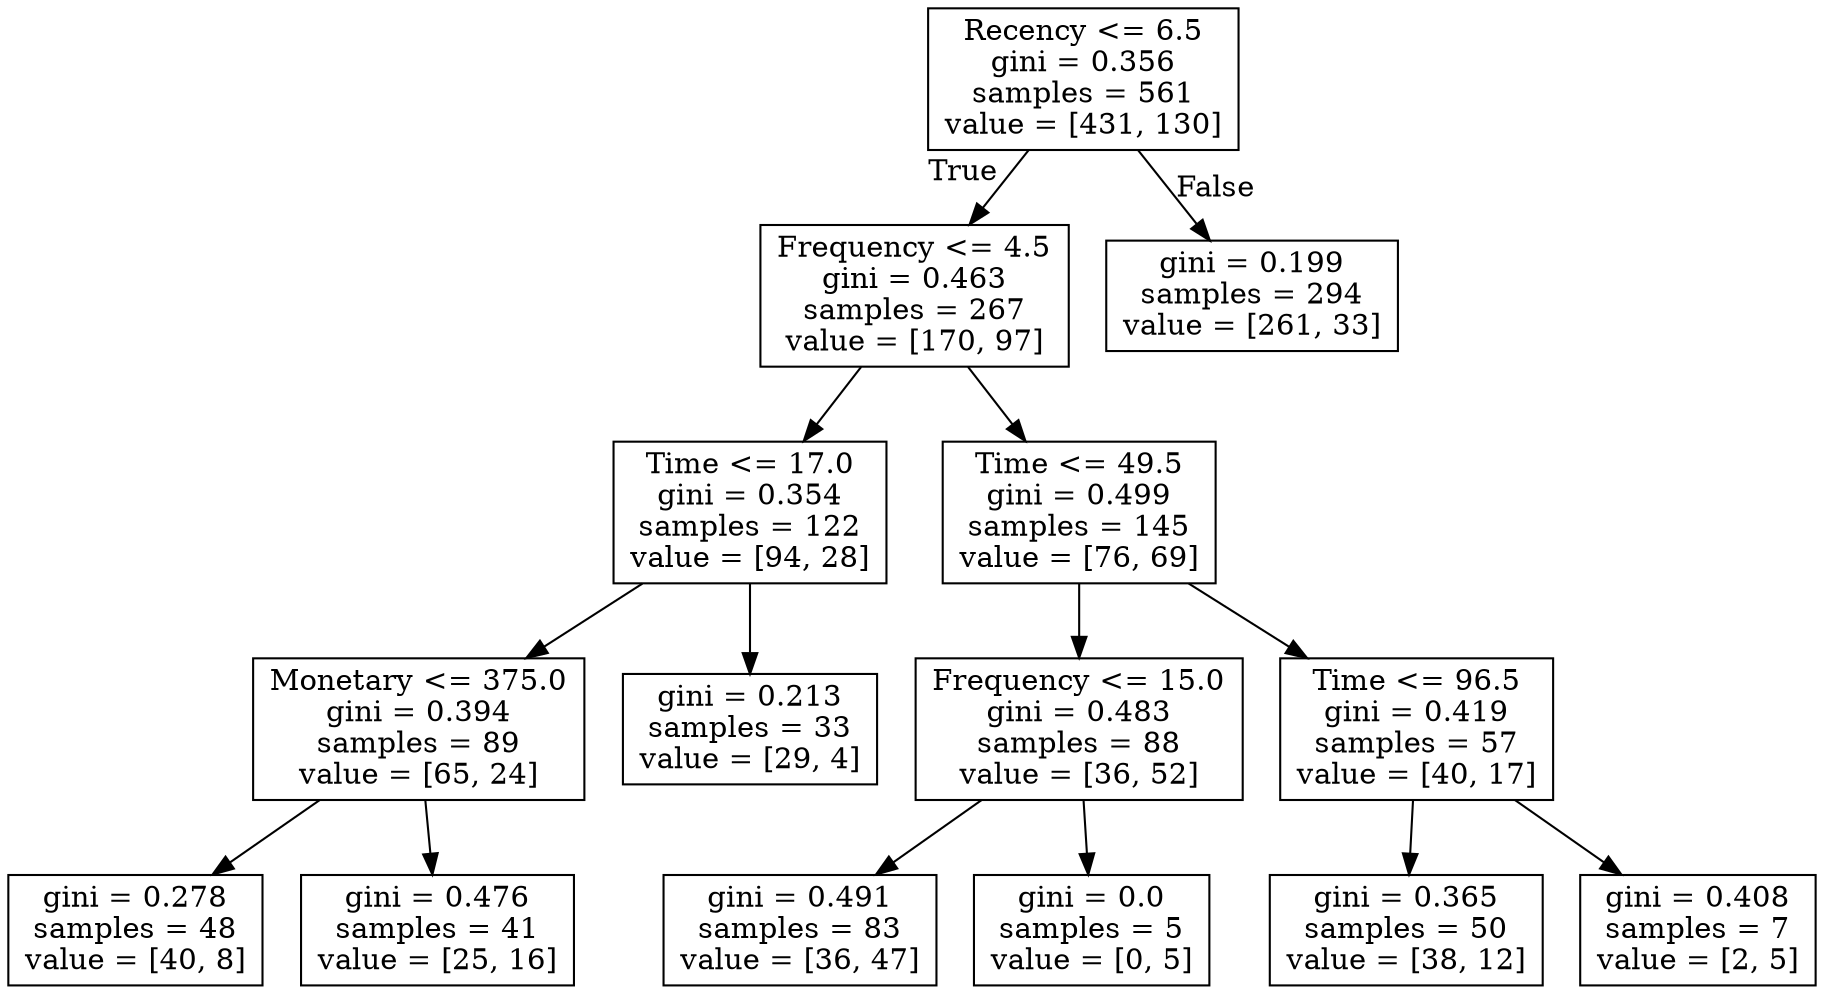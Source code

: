 digraph Tree {
node [shape=box] ;
0 [label="Recency <= 6.5\ngini = 0.356\nsamples = 561\nvalue = [431, 130]"] ;
1 [label="Frequency <= 4.5\ngini = 0.463\nsamples = 267\nvalue = [170, 97]"] ;
0 -> 1 [labeldistance=2.5, labelangle=45, headlabel="True"] ;
2 [label="Time <= 17.0\ngini = 0.354\nsamples = 122\nvalue = [94, 28]"] ;
1 -> 2 ;
3 [label="Monetary <= 375.0\ngini = 0.394\nsamples = 89\nvalue = [65, 24]"] ;
2 -> 3 ;
4 [label="gini = 0.278\nsamples = 48\nvalue = [40, 8]"] ;
3 -> 4 ;
5 [label="gini = 0.476\nsamples = 41\nvalue = [25, 16]"] ;
3 -> 5 ;
6 [label="gini = 0.213\nsamples = 33\nvalue = [29, 4]"] ;
2 -> 6 ;
7 [label="Time <= 49.5\ngini = 0.499\nsamples = 145\nvalue = [76, 69]"] ;
1 -> 7 ;
8 [label="Frequency <= 15.0\ngini = 0.483\nsamples = 88\nvalue = [36, 52]"] ;
7 -> 8 ;
9 [label="gini = 0.491\nsamples = 83\nvalue = [36, 47]"] ;
8 -> 9 ;
10 [label="gini = 0.0\nsamples = 5\nvalue = [0, 5]"] ;
8 -> 10 ;
11 [label="Time <= 96.5\ngini = 0.419\nsamples = 57\nvalue = [40, 17]"] ;
7 -> 11 ;
12 [label="gini = 0.365\nsamples = 50\nvalue = [38, 12]"] ;
11 -> 12 ;
13 [label="gini = 0.408\nsamples = 7\nvalue = [2, 5]"] ;
11 -> 13 ;
14 [label="gini = 0.199\nsamples = 294\nvalue = [261, 33]"] ;
0 -> 14 [labeldistance=2.5, labelangle=-45, headlabel="False"] ;
}